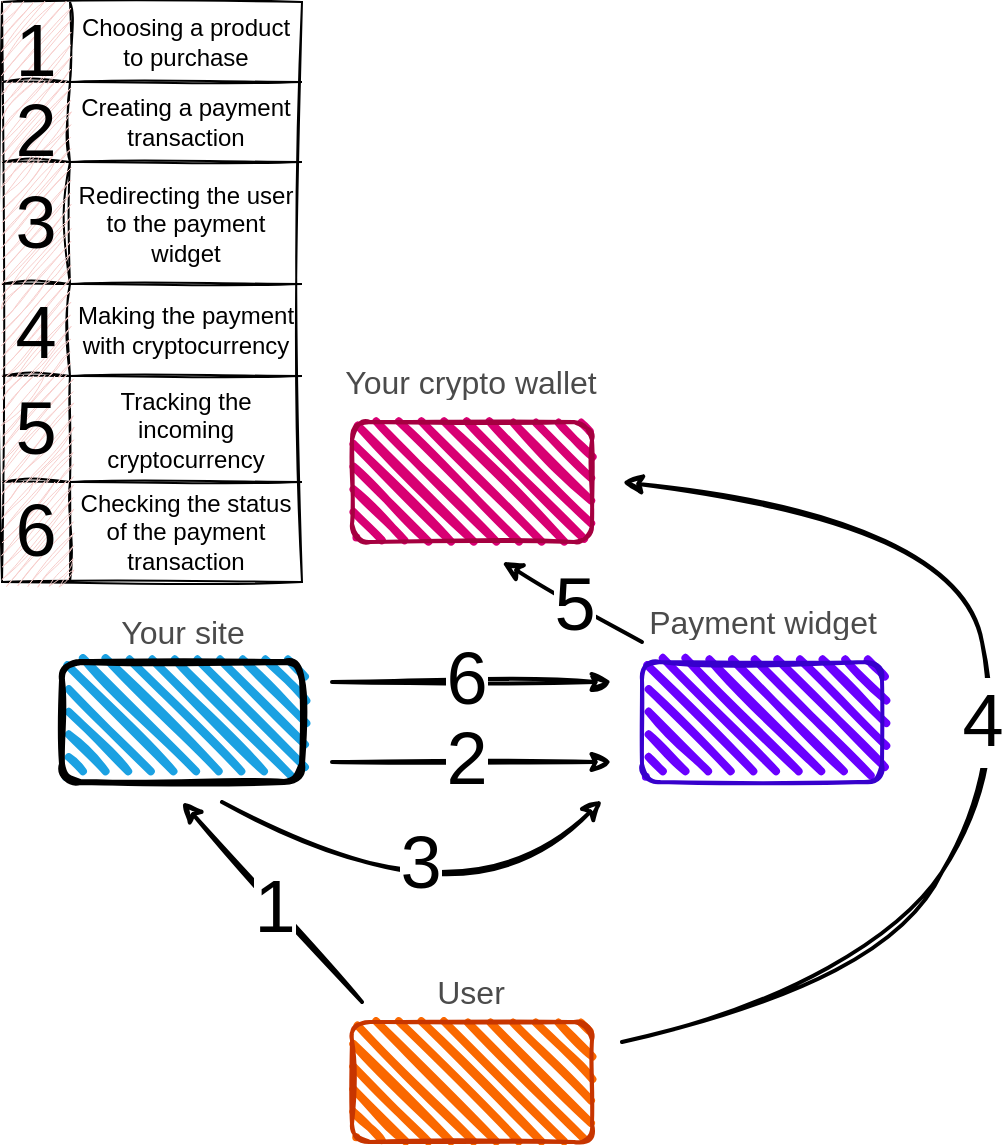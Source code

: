 <mxfile version="21.3.2">
  <diagram name="Page-1" id="p0jUNSvovwUdganiQ01W">
    <mxGraphModel dx="1034" dy="646" grid="1" gridSize="10" guides="1" tooltips="1" connect="1" arrows="1" fold="1" page="1" pageScale="1" pageWidth="850" pageHeight="1100" math="0" shadow="0">
      <root>
        <mxCell id="0" />
        <mxCell id="1" parent="0" />
        <mxCell id="VYil5PhtoyVkyQc1fKR0-24" value="" style="rounded=1;whiteSpace=wrap;html=1;strokeWidth=3;fillWeight=4;hachureGap=8;hachureAngle=45;fillColor=#1ba1e2;sketch=1;gradientColor=none;perimeterSpacing=0;" vertex="1" parent="1">
          <mxGeometry x="200" y="480" width="120" height="60" as="geometry" />
        </mxCell>
        <mxCell id="VYil5PhtoyVkyQc1fKR0-29" value="" style="rounded=1;whiteSpace=wrap;html=1;strokeWidth=2;fillWeight=4;hachureGap=8;hachureAngle=45;fillColor=#fa6800;sketch=1;fontColor=#000000;strokeColor=#C73500;" vertex="1" parent="1">
          <mxGeometry x="345" y="660" width="120" height="60" as="geometry" />
        </mxCell>
        <mxCell id="VYil5PhtoyVkyQc1fKR0-32" value="" style="endArrow=classic;html=1;rounded=0;strokeWidth=2;sketch=1;curveFitting=1;jiggle=2;" edge="1" parent="1">
          <mxGeometry width="50" height="50" relative="1" as="geometry">
            <mxPoint x="350" y="650" as="sourcePoint" />
            <mxPoint x="260" y="550" as="targetPoint" />
          </mxGeometry>
        </mxCell>
        <mxCell id="VYil5PhtoyVkyQc1fKR0-33" value="&lt;font style=&quot;font-size: 37px;&quot;&gt;1&lt;/font&gt;" style="edgeLabel;html=1;align=center;verticalAlign=middle;resizable=0;points=[];" vertex="1" connectable="0" parent="VYil5PhtoyVkyQc1fKR0-32">
          <mxGeometry x="-0.043" y="1" relative="1" as="geometry">
            <mxPoint as="offset" />
          </mxGeometry>
        </mxCell>
        <mxCell id="VYil5PhtoyVkyQc1fKR0-79" value="" style="shape=table;startSize=0;container=1;collapsible=0;childLayout=tableLayout;swimlaneLine=0;rounded=1;sketch=1;curveFitting=1;jiggle=2;" vertex="1" parent="1">
          <mxGeometry x="170" y="150" width="150" height="290" as="geometry" />
        </mxCell>
        <mxCell id="VYil5PhtoyVkyQc1fKR0-80" value="" style="shape=tableRow;horizontal=0;startSize=0;swimlaneHead=0;swimlaneBody=0;strokeColor=inherit;top=0;left=0;bottom=0;right=0;collapsible=0;dropTarget=0;fillColor=none;points=[[0,0.5],[1,0.5]];portConstraint=eastwest;" vertex="1" parent="VYil5PhtoyVkyQc1fKR0-79">
          <mxGeometry width="150" height="40" as="geometry" />
        </mxCell>
        <mxCell id="VYil5PhtoyVkyQc1fKR0-81" value="&lt;font style=&quot;font-size: 37px;&quot;&gt;1&lt;/font&gt;" style="shape=partialRectangle;html=1;whiteSpace=wrap;connectable=0;strokeColor=#b85450;overflow=hidden;fillColor=#f8cecc;top=0;left=0;bottom=0;right=0;pointerEvents=1;sketch=1;curveFitting=1;jiggle=2;" vertex="1" parent="VYil5PhtoyVkyQc1fKR0-80">
          <mxGeometry width="34" height="40" as="geometry">
            <mxRectangle width="34" height="40" as="alternateBounds" />
          </mxGeometry>
        </mxCell>
        <mxCell id="VYil5PhtoyVkyQc1fKR0-82" value="Choosing a product to purchase" style="shape=partialRectangle;html=1;whiteSpace=wrap;connectable=0;strokeColor=inherit;overflow=hidden;fillColor=none;top=0;left=0;bottom=0;right=0;pointerEvents=1;" vertex="1" parent="VYil5PhtoyVkyQc1fKR0-80">
          <mxGeometry x="34" width="116" height="40" as="geometry">
            <mxRectangle width="116" height="40" as="alternateBounds" />
          </mxGeometry>
        </mxCell>
        <mxCell id="VYil5PhtoyVkyQc1fKR0-83" value="" style="shape=tableRow;horizontal=0;startSize=0;swimlaneHead=0;swimlaneBody=0;strokeColor=inherit;top=0;left=0;bottom=0;right=0;collapsible=0;dropTarget=0;fillColor=none;points=[[0,0.5],[1,0.5]];portConstraint=eastwest;" vertex="1" parent="VYil5PhtoyVkyQc1fKR0-79">
          <mxGeometry y="40" width="150" height="40" as="geometry" />
        </mxCell>
        <mxCell id="VYil5PhtoyVkyQc1fKR0-84" value="&lt;font style=&quot;font-size: 37px;&quot;&gt;2&lt;/font&gt;" style="shape=partialRectangle;html=1;whiteSpace=wrap;connectable=0;strokeColor=#b85450;overflow=hidden;fillColor=#f8cecc;top=0;left=0;bottom=0;right=0;pointerEvents=1;sketch=1;curveFitting=1;jiggle=2;" vertex="1" parent="VYil5PhtoyVkyQc1fKR0-83">
          <mxGeometry width="34" height="40" as="geometry">
            <mxRectangle width="34" height="40" as="alternateBounds" />
          </mxGeometry>
        </mxCell>
        <mxCell id="VYil5PhtoyVkyQc1fKR0-85" value="Creating a payment transaction" style="shape=partialRectangle;html=1;whiteSpace=wrap;connectable=0;strokeColor=inherit;overflow=hidden;fillColor=none;top=0;left=0;bottom=0;right=0;pointerEvents=1;" vertex="1" parent="VYil5PhtoyVkyQc1fKR0-83">
          <mxGeometry x="34" width="116" height="40" as="geometry">
            <mxRectangle width="116" height="40" as="alternateBounds" />
          </mxGeometry>
        </mxCell>
        <mxCell id="VYil5PhtoyVkyQc1fKR0-86" value="" style="shape=tableRow;horizontal=0;startSize=0;swimlaneHead=0;swimlaneBody=0;strokeColor=inherit;top=0;left=0;bottom=0;right=0;collapsible=0;dropTarget=0;fillColor=none;points=[[0,0.5],[1,0.5]];portConstraint=eastwest;" vertex="1" parent="VYil5PhtoyVkyQc1fKR0-79">
          <mxGeometry y="80" width="150" height="61" as="geometry" />
        </mxCell>
        <mxCell id="VYil5PhtoyVkyQc1fKR0-87" value="&lt;font style=&quot;font-size: 37px;&quot;&gt;3&lt;/font&gt;" style="shape=partialRectangle;html=1;whiteSpace=wrap;connectable=0;strokeColor=#b85450;overflow=hidden;fillColor=#f8cecc;top=0;left=0;bottom=0;right=0;pointerEvents=1;sketch=1;curveFitting=1;jiggle=2;" vertex="1" parent="VYil5PhtoyVkyQc1fKR0-86">
          <mxGeometry width="34" height="61" as="geometry">
            <mxRectangle width="34" height="61" as="alternateBounds" />
          </mxGeometry>
        </mxCell>
        <mxCell id="VYil5PhtoyVkyQc1fKR0-88" value="Redirecting the user to the payment widget" style="shape=partialRectangle;html=1;whiteSpace=wrap;connectable=0;strokeColor=inherit;overflow=hidden;fillColor=none;top=0;left=0;bottom=0;right=0;pointerEvents=1;" vertex="1" parent="VYil5PhtoyVkyQc1fKR0-86">
          <mxGeometry x="34" width="116" height="61" as="geometry">
            <mxRectangle width="116" height="61" as="alternateBounds" />
          </mxGeometry>
        </mxCell>
        <mxCell id="VYil5PhtoyVkyQc1fKR0-89" value="" style="shape=tableRow;horizontal=0;startSize=0;swimlaneHead=0;swimlaneBody=0;strokeColor=inherit;top=0;left=0;bottom=0;right=0;collapsible=0;dropTarget=0;fillColor=none;points=[[0,0.5],[1,0.5]];portConstraint=eastwest;" vertex="1" parent="VYil5PhtoyVkyQc1fKR0-79">
          <mxGeometry y="141" width="150" height="46" as="geometry" />
        </mxCell>
        <mxCell id="VYil5PhtoyVkyQc1fKR0-90" value="&lt;font style=&quot;font-size: 37px;&quot;&gt;4&lt;/font&gt;" style="shape=partialRectangle;html=1;whiteSpace=wrap;connectable=0;strokeColor=#b85450;overflow=hidden;fillColor=#f8cecc;top=0;left=0;bottom=0;right=0;pointerEvents=1;sketch=1;curveFitting=1;jiggle=2;" vertex="1" parent="VYil5PhtoyVkyQc1fKR0-89">
          <mxGeometry width="34" height="46" as="geometry">
            <mxRectangle width="34" height="46" as="alternateBounds" />
          </mxGeometry>
        </mxCell>
        <mxCell id="VYil5PhtoyVkyQc1fKR0-91" value="Making the payment with cryptocurrency" style="shape=partialRectangle;html=1;whiteSpace=wrap;connectable=0;strokeColor=inherit;overflow=hidden;fillColor=none;top=0;left=0;bottom=0;right=0;pointerEvents=1;" vertex="1" parent="VYil5PhtoyVkyQc1fKR0-89">
          <mxGeometry x="34" width="116" height="46" as="geometry">
            <mxRectangle width="116" height="46" as="alternateBounds" />
          </mxGeometry>
        </mxCell>
        <mxCell id="VYil5PhtoyVkyQc1fKR0-92" value="" style="shape=tableRow;horizontal=0;startSize=0;swimlaneHead=0;swimlaneBody=0;strokeColor=inherit;top=0;left=0;bottom=0;right=0;collapsible=0;dropTarget=0;fillColor=none;points=[[0,0.5],[1,0.5]];portConstraint=eastwest;" vertex="1" parent="VYil5PhtoyVkyQc1fKR0-79">
          <mxGeometry y="187" width="150" height="53" as="geometry" />
        </mxCell>
        <mxCell id="VYil5PhtoyVkyQc1fKR0-93" value="&lt;font style=&quot;font-size: 37px;&quot;&gt;5&lt;/font&gt;" style="shape=partialRectangle;html=1;whiteSpace=wrap;connectable=0;strokeColor=#b85450;overflow=hidden;fillColor=#f8cecc;top=0;left=0;bottom=0;right=0;pointerEvents=1;sketch=1;curveFitting=1;jiggle=2;" vertex="1" parent="VYil5PhtoyVkyQc1fKR0-92">
          <mxGeometry width="34" height="53" as="geometry">
            <mxRectangle width="34" height="53" as="alternateBounds" />
          </mxGeometry>
        </mxCell>
        <mxCell id="VYil5PhtoyVkyQc1fKR0-94" value="Tracking the incoming cryptocurrency" style="shape=partialRectangle;html=1;whiteSpace=wrap;connectable=0;strokeColor=inherit;overflow=hidden;fillColor=none;top=0;left=0;bottom=0;right=0;pointerEvents=1;" vertex="1" parent="VYil5PhtoyVkyQc1fKR0-92">
          <mxGeometry x="34" width="116" height="53" as="geometry">
            <mxRectangle width="116" height="53" as="alternateBounds" />
          </mxGeometry>
        </mxCell>
        <mxCell id="VYil5PhtoyVkyQc1fKR0-115" style="shape=tableRow;horizontal=0;startSize=0;swimlaneHead=0;swimlaneBody=0;strokeColor=inherit;top=0;left=0;bottom=0;right=0;collapsible=0;dropTarget=0;fillColor=none;points=[[0,0.5],[1,0.5]];portConstraint=eastwest;" vertex="1" parent="VYil5PhtoyVkyQc1fKR0-79">
          <mxGeometry y="240" width="150" height="50" as="geometry" />
        </mxCell>
        <mxCell id="VYil5PhtoyVkyQc1fKR0-116" value="&lt;font style=&quot;font-size: 37px;&quot;&gt;6&lt;/font&gt;" style="shape=partialRectangle;html=1;whiteSpace=wrap;connectable=0;strokeColor=#b85450;overflow=hidden;fillColor=#f8cecc;top=0;left=0;bottom=0;right=0;pointerEvents=1;sketch=1;curveFitting=1;jiggle=2;" vertex="1" parent="VYil5PhtoyVkyQc1fKR0-115">
          <mxGeometry width="34" height="50" as="geometry">
            <mxRectangle width="34" height="50" as="alternateBounds" />
          </mxGeometry>
        </mxCell>
        <mxCell id="VYil5PhtoyVkyQc1fKR0-117" value="Checking the status of the payment transaction" style="shape=partialRectangle;html=1;whiteSpace=wrap;connectable=0;strokeColor=inherit;overflow=hidden;fillColor=none;top=0;left=0;bottom=0;right=0;pointerEvents=1;" vertex="1" parent="VYil5PhtoyVkyQc1fKR0-115">
          <mxGeometry x="34" width="116" height="50" as="geometry">
            <mxRectangle width="116" height="50" as="alternateBounds" />
          </mxGeometry>
        </mxCell>
        <mxCell id="VYil5PhtoyVkyQc1fKR0-96" value="" style="rounded=1;whiteSpace=wrap;html=1;strokeWidth=2;fillWeight=4;hachureGap=8;hachureAngle=45;fillColor=#6a00ff;sketch=1;strokeColor=#3700CC;fontColor=#ffffff;imageAspect=1;noLabel=0;curveFitting=0.95;" vertex="1" parent="1">
          <mxGeometry x="490" y="480" width="120" height="60" as="geometry" />
        </mxCell>
        <mxCell id="VYil5PhtoyVkyQc1fKR0-97" value="" style="endArrow=classic;html=1;rounded=0;strokeWidth=2;sketch=1;curveFitting=1;jiggle=2;" edge="1" parent="1">
          <mxGeometry width="50" height="50" relative="1" as="geometry">
            <mxPoint x="335" y="530" as="sourcePoint" />
            <mxPoint x="475" y="530" as="targetPoint" />
          </mxGeometry>
        </mxCell>
        <mxCell id="VYil5PhtoyVkyQc1fKR0-98" value="&lt;font style=&quot;font-size: 37px;&quot;&gt;2&lt;/font&gt;" style="edgeLabel;html=1;align=center;verticalAlign=middle;resizable=0;points=[];" vertex="1" connectable="0" parent="VYil5PhtoyVkyQc1fKR0-97">
          <mxGeometry x="-0.043" y="1" relative="1" as="geometry">
            <mxPoint as="offset" />
          </mxGeometry>
        </mxCell>
        <mxCell id="VYil5PhtoyVkyQc1fKR0-100" value="&lt;font style=&quot;font-size: 16px;&quot;&gt;Your site&lt;/font&gt;" style="text;strokeColor=none;align=center;fillColor=none;html=1;verticalAlign=middle;rounded=0;labelBorderColor=none;labelBackgroundColor=none;textOpacity=70;" vertex="1" parent="1">
          <mxGeometry x="207.5" y="455" width="105" height="20" as="geometry" />
        </mxCell>
        <mxCell id="VYil5PhtoyVkyQc1fKR0-103" value="" style="endArrow=classic;html=1;strokeWidth=2;curved=1;sketch=1;curveFitting=1;jiggle=2;arcSize=20;" edge="1" parent="1">
          <mxGeometry width="50" height="50" relative="1" as="geometry">
            <mxPoint x="280" y="550" as="sourcePoint" />
            <mxPoint x="470" y="549" as="targetPoint" />
            <Array as="points">
              <mxPoint x="400" y="620" />
            </Array>
          </mxGeometry>
        </mxCell>
        <mxCell id="VYil5PhtoyVkyQc1fKR0-104" value="&lt;font style=&quot;font-size: 37px;&quot;&gt;3&lt;/font&gt;" style="edgeLabel;html=1;align=center;verticalAlign=middle;resizable=0;points=[];" vertex="1" connectable="0" parent="VYil5PhtoyVkyQc1fKR0-103">
          <mxGeometry x="-0.043" y="1" relative="1" as="geometry">
            <mxPoint y="-26" as="offset" />
          </mxGeometry>
        </mxCell>
        <mxCell id="VYil5PhtoyVkyQc1fKR0-105" value="" style="rounded=1;whiteSpace=wrap;html=1;strokeWidth=2;fillWeight=4;hachureGap=8;hachureAngle=45;fillColor=#d80073;sketch=1;fontColor=#ffffff;strokeColor=#A50040;" vertex="1" parent="1">
          <mxGeometry x="345" y="360" width="120" height="60" as="geometry" />
        </mxCell>
        <mxCell id="VYil5PhtoyVkyQc1fKR0-107" value="" style="endArrow=classic;html=1;strokeWidth=2;curved=1;sketch=1;curveFitting=1;jiggle=2;" edge="1" parent="1">
          <mxGeometry width="50" height="50" relative="1" as="geometry">
            <mxPoint x="480" y="670" as="sourcePoint" />
            <mxPoint x="480" y="390" as="targetPoint" />
            <Array as="points">
              <mxPoint x="610" y="640" />
              <mxPoint x="670" y="530" />
              <mxPoint x="650" y="410" />
            </Array>
          </mxGeometry>
        </mxCell>
        <mxCell id="VYil5PhtoyVkyQc1fKR0-108" value="&lt;font style=&quot;font-size: 37px;&quot;&gt;4&lt;/font&gt;" style="edgeLabel;html=1;align=center;verticalAlign=middle;resizable=0;points=[];" vertex="1" connectable="0" parent="VYil5PhtoyVkyQc1fKR0-107">
          <mxGeometry x="-0.043" y="1" relative="1" as="geometry">
            <mxPoint x="-8" y="-15" as="offset" />
          </mxGeometry>
        </mxCell>
        <mxCell id="VYil5PhtoyVkyQc1fKR0-118" value="" style="endArrow=classic;html=1;rounded=0;strokeWidth=2;sketch=1;curveFitting=1;jiggle=2;" edge="1" parent="1">
          <mxGeometry width="50" height="50" relative="1" as="geometry">
            <mxPoint x="490" y="470" as="sourcePoint" />
            <mxPoint x="420" y="430" as="targetPoint" />
          </mxGeometry>
        </mxCell>
        <mxCell id="VYil5PhtoyVkyQc1fKR0-119" value="&lt;font style=&quot;font-size: 37px;&quot;&gt;5&lt;/font&gt;" style="edgeLabel;html=1;align=center;verticalAlign=middle;resizable=0;points=[];" vertex="1" connectable="0" parent="VYil5PhtoyVkyQc1fKR0-118">
          <mxGeometry x="-0.043" y="1" relative="1" as="geometry">
            <mxPoint as="offset" />
          </mxGeometry>
        </mxCell>
        <mxCell id="VYil5PhtoyVkyQc1fKR0-120" value="" style="endArrow=classic;html=1;rounded=0;strokeWidth=2;sketch=1;curveFitting=1;jiggle=2;" edge="1" parent="1">
          <mxGeometry width="50" height="50" relative="1" as="geometry">
            <mxPoint x="335" y="490" as="sourcePoint" />
            <mxPoint x="475" y="490" as="targetPoint" />
          </mxGeometry>
        </mxCell>
        <mxCell id="VYil5PhtoyVkyQc1fKR0-121" value="&lt;font style=&quot;font-size: 37px;&quot;&gt;6&lt;/font&gt;" style="edgeLabel;html=1;align=center;verticalAlign=middle;resizable=0;points=[];" vertex="1" connectable="0" parent="VYil5PhtoyVkyQc1fKR0-120">
          <mxGeometry x="-0.043" y="1" relative="1" as="geometry">
            <mxPoint as="offset" />
          </mxGeometry>
        </mxCell>
        <mxCell id="VYil5PhtoyVkyQc1fKR0-123" value="&lt;font style=&quot;font-size: 16px;&quot;&gt;User&lt;/font&gt;" style="text;strokeColor=none;align=center;fillColor=none;html=1;verticalAlign=middle;rounded=0;labelBorderColor=none;labelBackgroundColor=none;textOpacity=70;" vertex="1" parent="1">
          <mxGeometry x="351" y="635" width="105" height="20" as="geometry" />
        </mxCell>
        <mxCell id="VYil5PhtoyVkyQc1fKR0-124" value="&lt;div&gt;&lt;font style=&quot;font-size: 16px;&quot;&gt;Payment widget&lt;/font&gt;&lt;br&gt;&lt;/div&gt;" style="text;strokeColor=none;align=center;fillColor=none;html=1;verticalAlign=middle;rounded=0;labelBorderColor=none;labelBackgroundColor=none;textOpacity=70;" vertex="1" parent="1">
          <mxGeometry x="497.5" y="450" width="105" height="20" as="geometry" />
        </mxCell>
        <mxCell id="VYil5PhtoyVkyQc1fKR0-129" value="&lt;div&gt;&lt;font style=&quot;font-size: 16px;&quot;&gt;Your crypto wallet&lt;/font&gt;&lt;br&gt;&lt;/div&gt;" style="text;strokeColor=none;align=center;fillColor=none;html=1;verticalAlign=middle;rounded=0;labelBorderColor=none;labelBackgroundColor=none;textOpacity=70;" vertex="1" parent="1">
          <mxGeometry x="351" y="330" width="105" height="20" as="geometry" />
        </mxCell>
      </root>
    </mxGraphModel>
  </diagram>
</mxfile>
